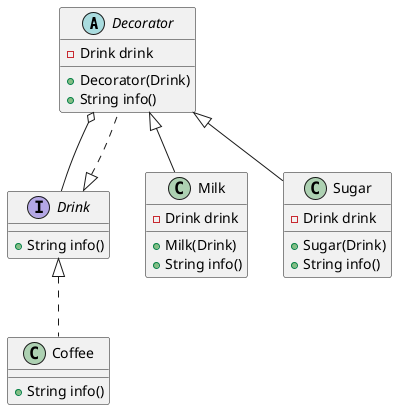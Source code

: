 @startuml

Decorator o-- Drink

interface Drink {
  +String info()
}

class Coffee implements Drink {
  +String info()
}

abstract class Decorator implements Drink {
  -Drink drink

  +Decorator(Drink)
  +String info()
}

class Milk extends Decorator {
  -Drink drink

  +Milk(Drink)
  +String info()
}

class Sugar extends Decorator {
  -Drink drink

  +Sugar(Drink)
  +String info()
}

@enduml